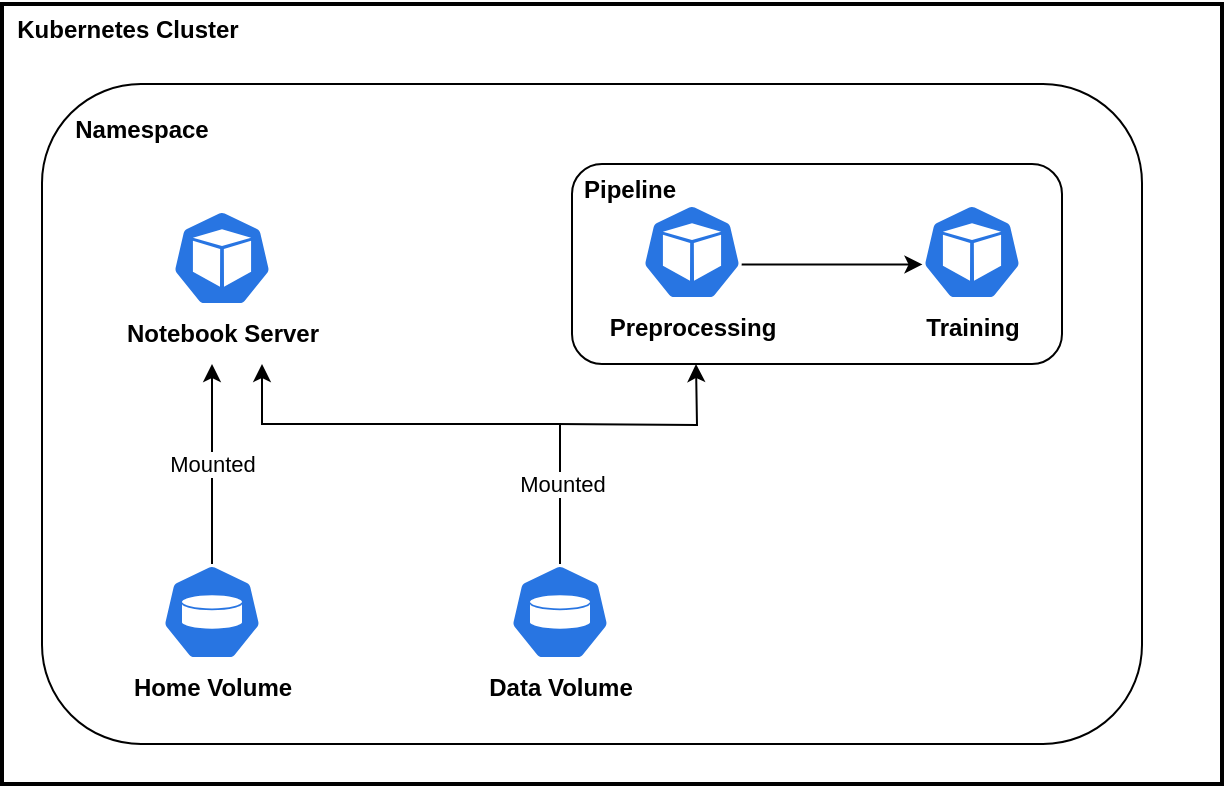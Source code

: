 <mxfile version="21.3.7" type="github">
  <diagram name="Seite-1" id="D9uvrkJdefpWpD03cj6_">
    <mxGraphModel dx="2074" dy="1124" grid="1" gridSize="10" guides="1" tooltips="1" connect="1" arrows="1" fold="1" page="1" pageScale="1" pageWidth="827" pageHeight="1169" math="0" shadow="0">
      <root>
        <mxCell id="0" />
        <mxCell id="1" parent="0" />
        <mxCell id="7bV-AOYPMXluUyEzFtoI-24" value="" style="rounded=0;whiteSpace=wrap;html=1;fillColor=none;strokeWidth=2;" parent="1" vertex="1">
          <mxGeometry x="110" y="210" width="610" height="390" as="geometry" />
        </mxCell>
        <mxCell id="7bV-AOYPMXluUyEzFtoI-13" style="edgeStyle=orthogonalEdgeStyle;rounded=0;orthogonalLoop=1;jettySize=auto;html=1;exitX=0.995;exitY=0.63;exitDx=0;exitDy=0;exitPerimeter=0;entryX=0.005;entryY=0.63;entryDx=0;entryDy=0;entryPerimeter=0;" parent="1" source="7bV-AOYPMXluUyEzFtoI-5" target="7bV-AOYPMXluUyEzFtoI-11" edge="1">
          <mxGeometry relative="1" as="geometry" />
        </mxCell>
        <mxCell id="7bV-AOYPMXluUyEzFtoI-5" value="Preprocessing" style="sketch=0;html=1;dashed=0;whitespace=wrap;fillColor=#2875E2;strokeColor=#ffffff;points=[[0.005,0.63,0],[0.1,0.2,0],[0.9,0.2,0],[0.5,0,0],[0.995,0.63,0],[0.72,0.99,0],[0.5,1,0],[0.28,0.99,0]];verticalLabelPosition=bottom;align=center;verticalAlign=top;shape=mxgraph.kubernetes.icon;prIcon=pod;fontStyle=1" parent="1" vertex="1">
          <mxGeometry x="430" y="310" width="50" height="48" as="geometry" />
        </mxCell>
        <mxCell id="7bV-AOYPMXluUyEzFtoI-11" value="Training" style="sketch=0;html=1;dashed=0;whitespace=wrap;fillColor=#2875E2;strokeColor=#ffffff;points=[[0.005,0.63,0],[0.1,0.2,0],[0.9,0.2,0],[0.5,0,0],[0.995,0.63,0],[0.72,0.99,0],[0.5,1,0],[0.28,0.99,0]];verticalLabelPosition=bottom;align=center;verticalAlign=top;shape=mxgraph.kubernetes.icon;prIcon=pod;fontStyle=1" parent="1" vertex="1">
          <mxGeometry x="570" y="310" width="50" height="48" as="geometry" />
        </mxCell>
        <mxCell id="7bV-AOYPMXluUyEzFtoI-18" value="Mounted" style="edgeStyle=orthogonalEdgeStyle;rounded=0;orthogonalLoop=1;jettySize=auto;html=1;exitX=0.5;exitY=0;exitDx=0;exitDy=0;exitPerimeter=0;" parent="1" source="7bV-AOYPMXluUyEzFtoI-14" edge="1">
          <mxGeometry x="-0.679" y="-1" relative="1" as="geometry">
            <mxPoint x="240" y="390" as="targetPoint" />
            <Array as="points">
              <mxPoint x="389" y="420" />
              <mxPoint x="240" y="420" />
            </Array>
            <mxPoint as="offset" />
          </mxGeometry>
        </mxCell>
        <mxCell id="7bV-AOYPMXluUyEzFtoI-14" value="Data Volume" style="sketch=0;html=1;dashed=0;whitespace=wrap;fillColor=#2875E2;strokeColor=#ffffff;points=[[0.005,0.63,0],[0.1,0.2,0],[0.9,0.2,0],[0.5,0,0],[0.995,0.63,0],[0.72,0.99,0],[0.5,1,0],[0.28,0.99,0]];verticalLabelPosition=bottom;align=center;verticalAlign=top;shape=mxgraph.kubernetes.icon;prIcon=vol;fontStyle=1" parent="1" vertex="1">
          <mxGeometry x="364" y="490" width="50" height="48" as="geometry" />
        </mxCell>
        <mxCell id="7bV-AOYPMXluUyEzFtoI-17" value="Mounted" style="edgeStyle=orthogonalEdgeStyle;rounded=0;orthogonalLoop=1;jettySize=auto;html=1;exitX=0.5;exitY=0;exitDx=0;exitDy=0;exitPerimeter=0;" parent="1" source="7bV-AOYPMXluUyEzFtoI-15" edge="1">
          <mxGeometry relative="1" as="geometry">
            <mxPoint x="215" y="390" as="targetPoint" />
          </mxGeometry>
        </mxCell>
        <mxCell id="7bV-AOYPMXluUyEzFtoI-15" value="Home Volume" style="sketch=0;html=1;dashed=0;whitespace=wrap;fillColor=#2875E2;strokeColor=#ffffff;points=[[0.005,0.63,0],[0.1,0.2,0],[0.9,0.2,0],[0.5,0,0],[0.995,0.63,0],[0.72,0.99,0],[0.5,1,0],[0.28,0.99,0]];verticalLabelPosition=bottom;align=center;verticalAlign=top;shape=mxgraph.kubernetes.icon;prIcon=pv;fontStyle=1" parent="1" vertex="1">
          <mxGeometry x="190" y="490" width="50" height="48" as="geometry" />
        </mxCell>
        <mxCell id="7bV-AOYPMXluUyEzFtoI-16" value="Notebook Server" style="sketch=0;html=1;dashed=0;whitespace=wrap;fillColor=#2875E2;strokeColor=#ffffff;points=[[0.005,0.63,0],[0.1,0.2,0],[0.9,0.2,0],[0.5,0,0],[0.995,0.63,0],[0.72,0.99,0],[0.5,1,0],[0.28,0.99,0]];verticalLabelPosition=bottom;align=center;verticalAlign=top;shape=mxgraph.kubernetes.icon;prIcon=pod;fontStyle=1" parent="1" vertex="1">
          <mxGeometry x="195" y="313" width="50" height="48" as="geometry" />
        </mxCell>
        <mxCell id="7bV-AOYPMXluUyEzFtoI-20" value="" style="endArrow=classic;html=1;rounded=0;edgeStyle=orthogonalEdgeStyle;" parent="1" edge="1">
          <mxGeometry width="50" height="50" relative="1" as="geometry">
            <mxPoint x="387" y="420" as="sourcePoint" />
            <mxPoint x="457" y="390" as="targetPoint" />
          </mxGeometry>
        </mxCell>
        <mxCell id="7bV-AOYPMXluUyEzFtoI-23" value="" style="group;fontStyle=1" parent="1" vertex="1" connectable="0">
          <mxGeometry x="394" y="288" width="246" height="102" as="geometry" />
        </mxCell>
        <mxCell id="7bV-AOYPMXluUyEzFtoI-21" value="" style="rounded=1;whiteSpace=wrap;html=1;fillColor=none;" parent="7bV-AOYPMXluUyEzFtoI-23" vertex="1">
          <mxGeometry x="1" y="2" width="245" height="100" as="geometry" />
        </mxCell>
        <mxCell id="7bV-AOYPMXluUyEzFtoI-22" value="Pipeline" style="text;html=1;strokeColor=none;fillColor=none;align=center;verticalAlign=middle;whiteSpace=wrap;rounded=0;fontStyle=1" parent="7bV-AOYPMXluUyEzFtoI-23" vertex="1">
          <mxGeometry width="60" height="30" as="geometry" />
        </mxCell>
        <mxCell id="7bV-AOYPMXluUyEzFtoI-25" value="Kubernetes Cluster" style="text;html=1;strokeColor=none;fillColor=none;align=center;verticalAlign=middle;whiteSpace=wrap;rounded=0;fontStyle=1" parent="1" vertex="1">
          <mxGeometry x="113" y="208" width="120" height="30" as="geometry" />
        </mxCell>
        <mxCell id="rfApeiTz5Wso93bQ_ibE-1" value="" style="rounded=1;whiteSpace=wrap;html=1;fillColor=none;" parent="1" vertex="1">
          <mxGeometry x="130" y="250" width="550" height="330" as="geometry" />
        </mxCell>
        <mxCell id="rfApeiTz5Wso93bQ_ibE-3" value="&lt;b&gt;Namespace&lt;/b&gt;" style="text;html=1;strokeColor=none;fillColor=none;align=center;verticalAlign=middle;whiteSpace=wrap;rounded=0;" parent="1" vertex="1">
          <mxGeometry x="150" y="258" width="60" height="30" as="geometry" />
        </mxCell>
      </root>
    </mxGraphModel>
  </diagram>
</mxfile>
